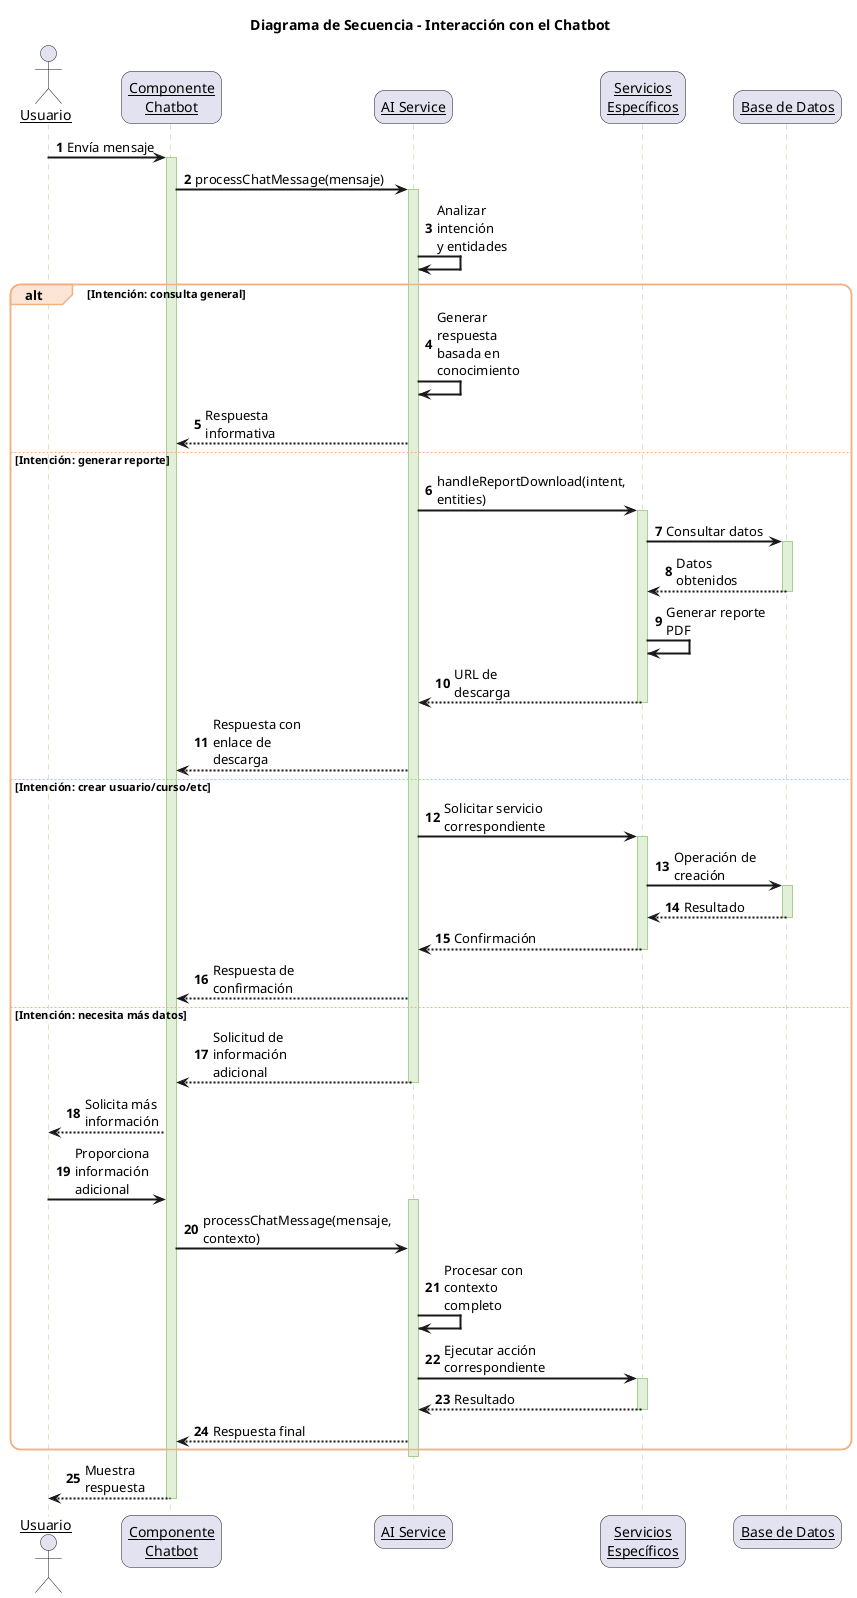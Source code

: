 @startuml DiagramaSecuencia_InteraccionChatbot
skinparam sequenceArrowThickness 2
skinparam roundcorner 20
skinparam maxmessagesize 100
skinparam sequenceParticipant underline
skinparam sequenceLifeLineBorderColor #A9D18E
skinparam sequenceLifeLineBackgroundColor #E2F0D9
skinparam sequenceGroupBackgroundColor #FCE4D6
skinparam sequenceGroupBorderColor #F4B084

title Diagrama de Secuencia - Interacción con el Chatbot

actor "Usuario" as User
participant "Componente\nChatbot" as ChatUI
participant "AI Service" as AIService
participant "Servicios\nEspecíficos" as Services
participant "Base de Datos" as DB

autonumber

User -> ChatUI: Envía mensaje
activate ChatUI

ChatUI -> AIService: processChatMessage(mensaje)
activate AIService

AIService -> AIService: Analizar intención\ny entidades

alt Intención: consulta general
    AIService -> AIService: Generar respuesta\nbasada en conocimiento
    AIService --> ChatUI: Respuesta informativa
else Intención: generar reporte
    AIService -> Services: handleReportDownload(intent, entities)
    activate Services
    Services -> DB: Consultar datos
    activate DB
    DB --> Services: Datos obtenidos
    deactivate DB
    Services -> Services: Generar reporte PDF
    Services --> AIService: URL de descarga
    deactivate Services
    AIService --> ChatUI: Respuesta con enlace de descarga
else Intención: crear usuario/curso/etc
    AIService -> Services: Solicitar servicio correspondiente
    activate Services
    Services -> DB: Operación de creación
    activate DB
    DB --> Services: Resultado
    deactivate DB
    Services --> AIService: Confirmación
    deactivate Services
    AIService --> ChatUI: Respuesta de confirmación
else Intención: necesita más datos
    AIService --> ChatUI: Solicitud de información adicional
    deactivate AIService
    ChatUI --> User: Solicita más información
    User -> ChatUI: Proporciona información adicional
    activate AIService
    ChatUI -> AIService: processChatMessage(mensaje, contexto)
    AIService -> AIService: Procesar con contexto completo
    AIService -> Services: Ejecutar acción correspondiente
    activate Services
    Services --> AIService: Resultado
    deactivate Services
    AIService --> ChatUI: Respuesta final
end

deactivate AIService
ChatUI --> User: Muestra respuesta
deactivate ChatUI

@enduml
